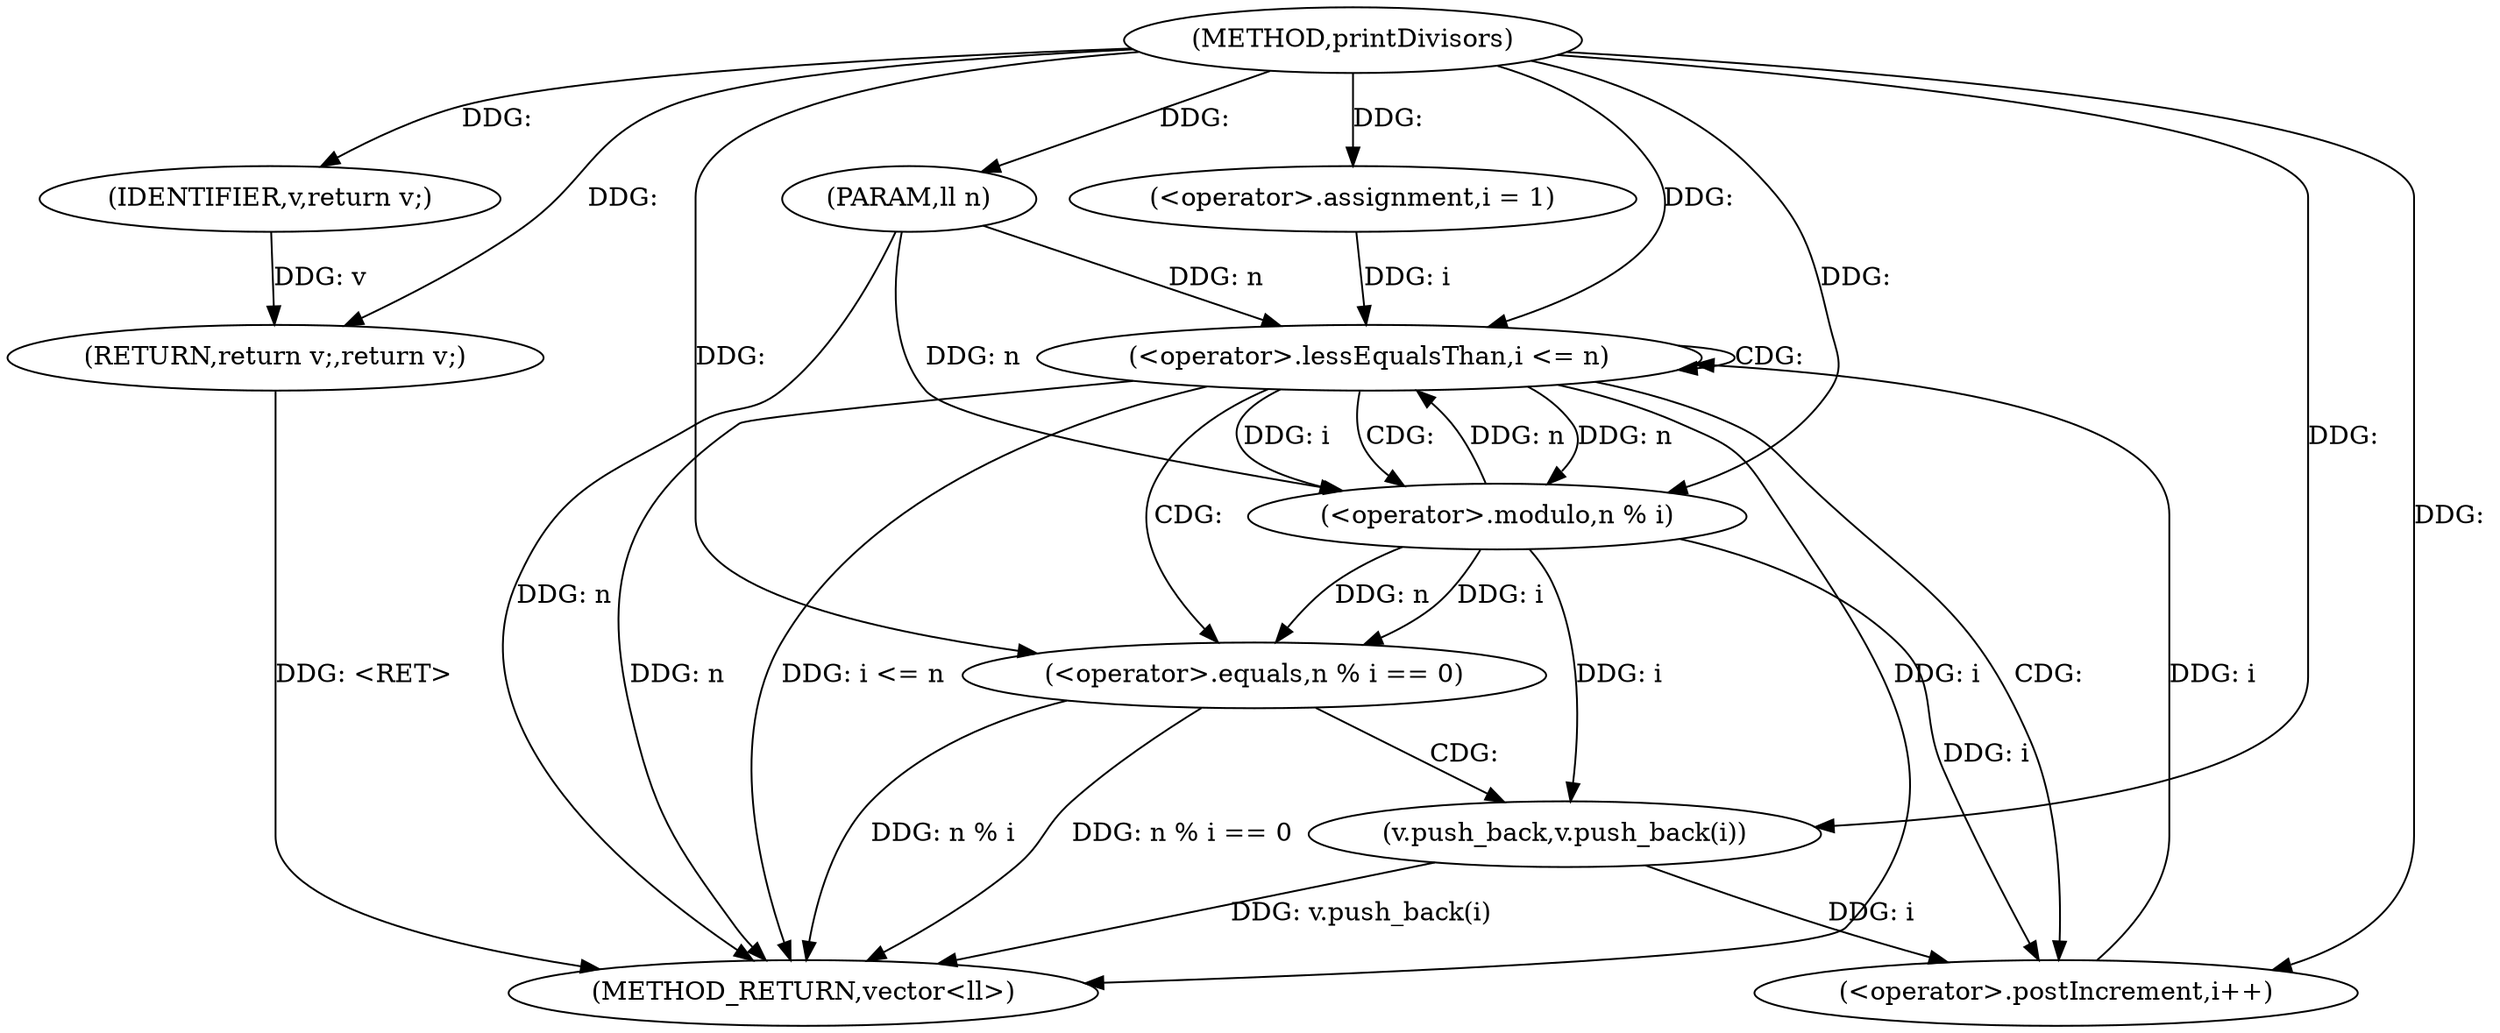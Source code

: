 digraph "printDivisors" {  
"1000436" [label = "(METHOD,printDivisors)" ]
"1000460" [label = "(METHOD_RETURN,vector<ll>)" ]
"1000437" [label = "(PARAM,ll n)" ]
"1000458" [label = "(RETURN,return v;,return v;)" ]
"1000442" [label = "(<operator>.assignment,i = 1)" ]
"1000445" [label = "(<operator>.lessEqualsThan,i <= n)" ]
"1000448" [label = "(<operator>.postIncrement,i++)" ]
"1000459" [label = "(IDENTIFIER,v,return v;)" ]
"1000451" [label = "(<operator>.equals,n % i == 0)" ]
"1000456" [label = "(v.push_back,v.push_back(i))" ]
"1000452" [label = "(<operator>.modulo,n % i)" ]
  "1000458" -> "1000460"  [ label = "DDG: <RET>"] 
  "1000437" -> "1000460"  [ label = "DDG: n"] 
  "1000445" -> "1000460"  [ label = "DDG: i"] 
  "1000445" -> "1000460"  [ label = "DDG: n"] 
  "1000445" -> "1000460"  [ label = "DDG: i <= n"] 
  "1000451" -> "1000460"  [ label = "DDG: n % i"] 
  "1000451" -> "1000460"  [ label = "DDG: n % i == 0"] 
  "1000456" -> "1000460"  [ label = "DDG: v.push_back(i)"] 
  "1000436" -> "1000437"  [ label = "DDG: "] 
  "1000459" -> "1000458"  [ label = "DDG: v"] 
  "1000436" -> "1000458"  [ label = "DDG: "] 
  "1000436" -> "1000442"  [ label = "DDG: "] 
  "1000436" -> "1000459"  [ label = "DDG: "] 
  "1000442" -> "1000445"  [ label = "DDG: i"] 
  "1000448" -> "1000445"  [ label = "DDG: i"] 
  "1000436" -> "1000445"  [ label = "DDG: "] 
  "1000452" -> "1000445"  [ label = "DDG: n"] 
  "1000437" -> "1000445"  [ label = "DDG: n"] 
  "1000452" -> "1000448"  [ label = "DDG: i"] 
  "1000456" -> "1000448"  [ label = "DDG: i"] 
  "1000436" -> "1000448"  [ label = "DDG: "] 
  "1000452" -> "1000451"  [ label = "DDG: n"] 
  "1000452" -> "1000451"  [ label = "DDG: i"] 
  "1000436" -> "1000451"  [ label = "DDG: "] 
  "1000452" -> "1000456"  [ label = "DDG: i"] 
  "1000436" -> "1000456"  [ label = "DDG: "] 
  "1000445" -> "1000452"  [ label = "DDG: n"] 
  "1000437" -> "1000452"  [ label = "DDG: n"] 
  "1000436" -> "1000452"  [ label = "DDG: "] 
  "1000445" -> "1000452"  [ label = "DDG: i"] 
  "1000445" -> "1000451"  [ label = "CDG: "] 
  "1000445" -> "1000452"  [ label = "CDG: "] 
  "1000445" -> "1000445"  [ label = "CDG: "] 
  "1000445" -> "1000448"  [ label = "CDG: "] 
  "1000451" -> "1000456"  [ label = "CDG: "] 
}
